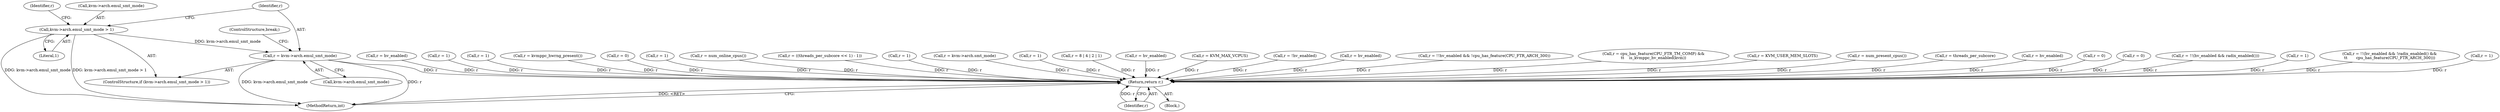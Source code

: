 digraph "0_linux_ac64115a66c18c01745bbd3c47a36b124e5fd8c0@pointer" {
"1000189" [label="(Call,r = kvm->arch.emul_smt_mode)"];
"1000182" [label="(Call,kvm->arch.emul_smt_mode > 1)"];
"1000351" [label="(Return,return r;)"];
"1000281" [label="(Call,r = hv_enabled)"];
"1000175" [label="(Call,r = 0)"];
"1000249" [label="(Call,r = 0)"];
"1000259" [label="(Call,r = !!(hv_enabled && radix_enabled()))"];
"1000154" [label="(Call,r = 1)"];
"1000268" [label="(Call,r = !!(hv_enabled && !radix_enabled() &&\n\t\t       cpu_has_feature(CPU_FTR_ARCH_300)))"];
"1000140" [label="(Call,r = 1)"];
"1000183" [label="(Call,kvm->arch.emul_smt_mode)"];
"1000353" [label="(MethodReturn,int)"];
"1000110" [label="(Block,)"];
"1000170" [label="(Call,r = hv_enabled)"];
"1000312" [label="(Call,r = 1)"];
"1000317" [label="(Call,r = 1)"];
"1000254" [label="(Call,r = kvmppc_hwrng_present())"];
"1000351" [label="(Return,return r;)"];
"1000347" [label="(Call,r = 0)"];
"1000165" [label="(Call,r = 1)"];
"1000198" [label="(Identifier,r)"];
"1000297" [label="(Call,r = num_online_cpus())"];
"1000230" [label="(Call,r = ((threads_per_subcore << 1) - 1))"];
"1000211" [label="(Call,r = 1)"];
"1000197" [label="(Call,r = kvm->arch.smt_mode)"];
"1000220" [label="(Call,r = 1)"];
"1000189" [label="(Call,r = kvm->arch.emul_smt_mode)"];
"1000238" [label="(Call,r = 8 | 4 | 2 | 1)"];
"1000333" [label="(Call,r = hv_enabled)"];
"1000307" [label="(Call,r = KVM_MAX_VCPUS)"];
"1000191" [label="(Call,kvm->arch.emul_smt_mode)"];
"1000148" [label="(Call,r = !hv_enabled)"];
"1000286" [label="(Call,r = hv_enabled)"];
"1000322" [label="(Call,r = !!hv_enabled && !cpu_has_feature(CPU_FTR_ARCH_300))"];
"1000188" [label="(Literal,1)"];
"1000352" [label="(Identifier,r)"];
"1000338" [label="(Call,r = cpu_has_feature(CPU_FTR_TM_COMP) &&\n\t\t    is_kvmppc_hv_enabled(kvm))"];
"1000181" [label="(ControlStructure,if (kvm->arch.emul_smt_mode > 1))"];
"1000302" [label="(Call,r = KVM_USER_MEM_SLOTS)"];
"1000218" [label="(ControlStructure,break;)"];
"1000182" [label="(Call,kvm->arch.emul_smt_mode > 1)"];
"1000190" [label="(Identifier,r)"];
"1000293" [label="(Call,r = num_present_cpus())"];
"1000215" [label="(Call,r = threads_per_subcore)"];
"1000189" -> "1000181"  [label="AST: "];
"1000189" -> "1000191"  [label="CFG: "];
"1000190" -> "1000189"  [label="AST: "];
"1000191" -> "1000189"  [label="AST: "];
"1000218" -> "1000189"  [label="CFG: "];
"1000189" -> "1000353"  [label="DDG: r"];
"1000189" -> "1000353"  [label="DDG: kvm->arch.emul_smt_mode"];
"1000182" -> "1000189"  [label="DDG: kvm->arch.emul_smt_mode"];
"1000189" -> "1000351"  [label="DDG: r"];
"1000182" -> "1000181"  [label="AST: "];
"1000182" -> "1000188"  [label="CFG: "];
"1000183" -> "1000182"  [label="AST: "];
"1000188" -> "1000182"  [label="AST: "];
"1000190" -> "1000182"  [label="CFG: "];
"1000198" -> "1000182"  [label="CFG: "];
"1000182" -> "1000353"  [label="DDG: kvm->arch.emul_smt_mode > 1"];
"1000182" -> "1000353"  [label="DDG: kvm->arch.emul_smt_mode"];
"1000351" -> "1000110"  [label="AST: "];
"1000351" -> "1000352"  [label="CFG: "];
"1000352" -> "1000351"  [label="AST: "];
"1000353" -> "1000351"  [label="CFG: "];
"1000351" -> "1000353"  [label="DDG: <RET>"];
"1000352" -> "1000351"  [label="DDG: r"];
"1000220" -> "1000351"  [label="DDG: r"];
"1000281" -> "1000351"  [label="DDG: r"];
"1000312" -> "1000351"  [label="DDG: r"];
"1000140" -> "1000351"  [label="DDG: r"];
"1000230" -> "1000351"  [label="DDG: r"];
"1000211" -> "1000351"  [label="DDG: r"];
"1000170" -> "1000351"  [label="DDG: r"];
"1000322" -> "1000351"  [label="DDG: r"];
"1000249" -> "1000351"  [label="DDG: r"];
"1000307" -> "1000351"  [label="DDG: r"];
"1000197" -> "1000351"  [label="DDG: r"];
"1000333" -> "1000351"  [label="DDG: r"];
"1000259" -> "1000351"  [label="DDG: r"];
"1000338" -> "1000351"  [label="DDG: r"];
"1000297" -> "1000351"  [label="DDG: r"];
"1000293" -> "1000351"  [label="DDG: r"];
"1000238" -> "1000351"  [label="DDG: r"];
"1000317" -> "1000351"  [label="DDG: r"];
"1000215" -> "1000351"  [label="DDG: r"];
"1000286" -> "1000351"  [label="DDG: r"];
"1000254" -> "1000351"  [label="DDG: r"];
"1000302" -> "1000351"  [label="DDG: r"];
"1000268" -> "1000351"  [label="DDG: r"];
"1000165" -> "1000351"  [label="DDG: r"];
"1000154" -> "1000351"  [label="DDG: r"];
"1000347" -> "1000351"  [label="DDG: r"];
"1000148" -> "1000351"  [label="DDG: r"];
"1000175" -> "1000351"  [label="DDG: r"];
}
